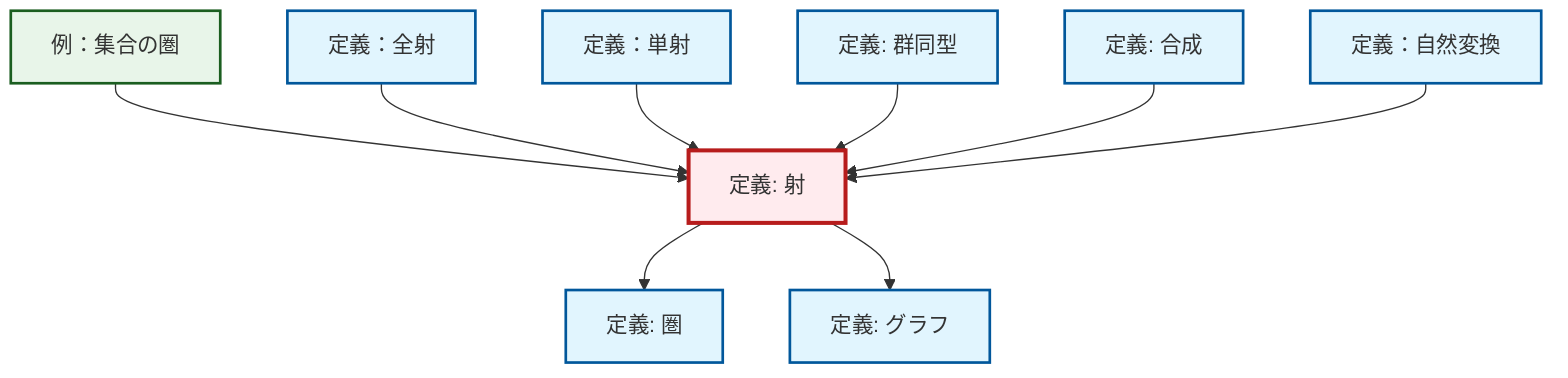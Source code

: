 graph TD
    classDef definition fill:#e1f5fe,stroke:#01579b,stroke-width:2px
    classDef theorem fill:#f3e5f5,stroke:#4a148c,stroke-width:2px
    classDef axiom fill:#fff3e0,stroke:#e65100,stroke-width:2px
    classDef example fill:#e8f5e9,stroke:#1b5e20,stroke-width:2px
    classDef current fill:#ffebee,stroke:#b71c1c,stroke-width:3px
    def-natural-transformation["定義：自然変換"]:::definition
    ex-set-category["例：集合の圏"]:::example
    def-morphism["定義: 射"]:::definition
    def-monomorphism["定義：単射"]:::definition
    def-graph["定義: グラフ"]:::definition
    def-category["定義: 圏"]:::definition
    def-epimorphism["定義：全射"]:::definition
    def-composition["定義: 合成"]:::definition
    def-isomorphism["定義: 群同型"]:::definition
    ex-set-category --> def-morphism
    def-morphism --> def-category
    def-epimorphism --> def-morphism
    def-monomorphism --> def-morphism
    def-isomorphism --> def-morphism
    def-morphism --> def-graph
    def-composition --> def-morphism
    def-natural-transformation --> def-morphism
    class def-morphism current